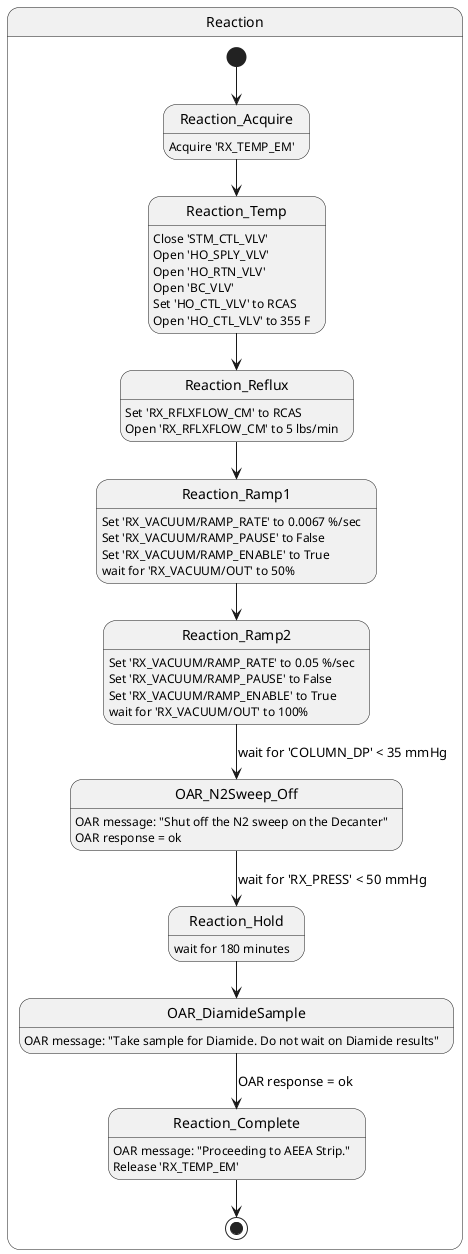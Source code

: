 @startuml

state Reaction{

[*] --> Reaction_Acquire
Reaction_Acquire: Acquire 'RX_TEMP_EM'

Reaction_Acquire --> Reaction_Temp
Reaction_Temp: Close 'STM_CTL_VLV'
Reaction_Temp: Open 'HO_SPLY_VLV'
Reaction_Temp: Open 'HO_RTN_VLV'
Reaction_Temp: Open 'BC_VLV'
Reaction_Temp: Set 'HO_CTL_VLV' to RCAS
Reaction_Temp: Open 'HO_CTL_VLV' to 355 F

Reaction_Temp --> Reaction_Reflux
Reaction_Reflux: Set 'RX_RFLXFLOW_CM' to RCAS
Reaction_Reflux: Open 'RX_RFLXFLOW_CM' to 5 lbs/min

Reaction_Reflux --> Reaction_Ramp1
Reaction_Ramp1: Set 'RX_VACUUM/RAMP_RATE' to 0.0067 %/sec
Reaction_Ramp1: Set 'RX_VACUUM/RAMP_PAUSE' to False
Reaction_Ramp1: Set 'RX_VACUUM/RAMP_ENABLE' to True
Reaction_Ramp1: wait for 'RX_VACUUM/OUT' to 50%

Reaction_Ramp1 --> Reaction_Ramp2
Reaction_Ramp2: Set 'RX_VACUUM/RAMP_RATE' to 0.05 %/sec
Reaction_Ramp2: Set 'RX_VACUUM/RAMP_PAUSE' to False
Reaction_Ramp2: Set 'RX_VACUUM/RAMP_ENABLE' to True
Reaction_Ramp2: wait for 'RX_VACUUM/OUT' to 100%

Reaction_Ramp2 --> OAR_N2Sweep_Off: wait for 'COLUMN_DP' < 35 mmHg
OAR_N2Sweep_Off: OAR message: "Shut off the N2 sweep on the Decanter"
OAR_N2Sweep_Off: OAR response = ok

OAR_N2Sweep_Off --> Reaction_Hold: wait for 'RX_PRESS' < 50 mmHg
Reaction_Hold: wait for 180 minutes

Reaction_Hold --> OAR_DiamideSample
OAR_DiamideSample: OAR message: "Take sample for Diamide. Do not wait on Diamide results"

OAR_DiamideSample --> Reaction_Complete: OAR response = ok
Reaction_Complete: OAR message: "Proceeding to AEEA Strip."
Reaction_Complete: Release 'RX_TEMP_EM'

Reaction_Complete --> [*]


}

@enduml